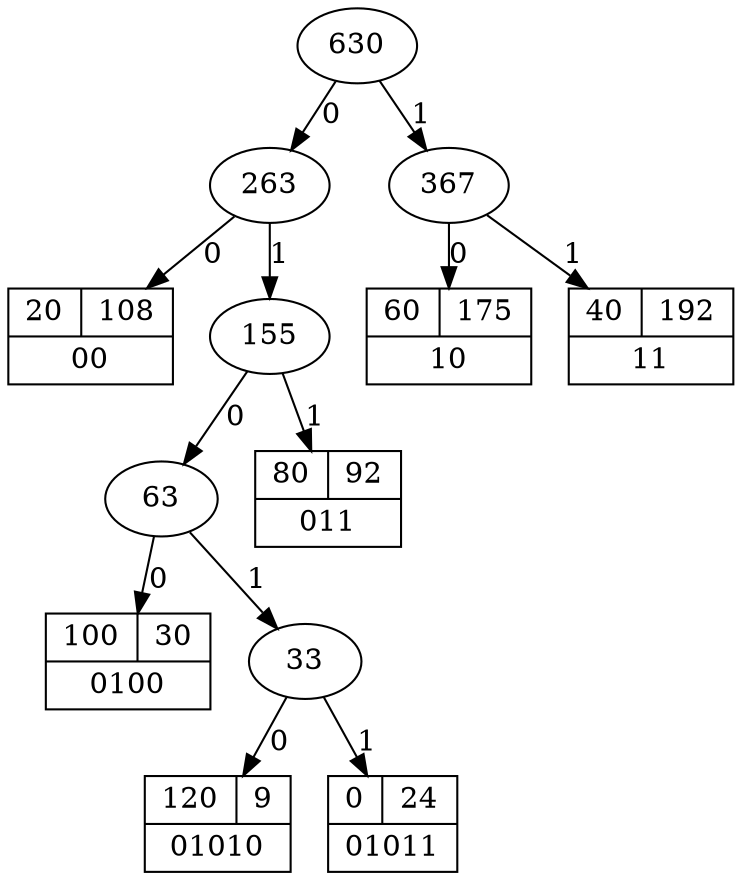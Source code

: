 digraph G {
 graph [ranksep=0];

{Node12 [label=630];} -> {Node10 [label=263];} [label = 0];
{Node12 [label=630];} -> {Node11 [label=367];} [label = 1];

{Node10 [label=263];} -> {Node0 [shape = record, label = "{{20|108}|00}"]} [label = 0];
{Node10 [label=263];} -> {Node9 [label=155];} [label = 1];

{Node9 [label=155];} -> {Node8 [label=63];} [label = 0];
{Node9 [label=155];} -> {Node3 [shape = record, label = "{{80|92}|011}"]} [label = 1];

{Node8 [label=63];} -> {Node4 [shape = record, label = "{{100|30}|0100}"]} [label = 0];
{Node8 [label=63];} -> {Node7 [label=33];} [label = 1];

{Node7 [label=33];} -> {Node5 [shape = record, label = "{{120|9}|01010}"]} [label = 0];
{Node7 [label=33];} -> {Node6 [shape = record, label = "{{0|24}|01011}"]} [label = 1];

{Node11 [label=367];} -> {Node2 [shape = record, label = "{{60|175}|10}"]} [label = 0];
{Node11 [label=367];} -> {Node1 [shape = record, label = "{{40|192}|11}"]} [label = 1];

}